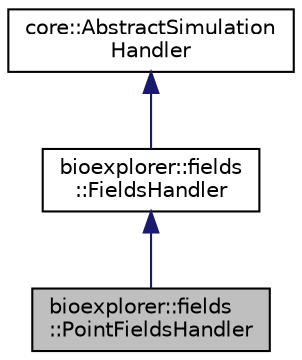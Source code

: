 digraph "bioexplorer::fields::PointFieldsHandler"
{
 // LATEX_PDF_SIZE
  edge [fontname="Helvetica",fontsize="10",labelfontname="Helvetica",labelfontsize="10"];
  node [fontname="Helvetica",fontsize="10",shape=record];
  Node1 [label="bioexplorer::fields\l::PointFieldsHandler",height=0.2,width=0.4,color="black", fillcolor="grey75", style="filled", fontcolor="black",tooltip="The PointFieldsHandler class handles electro-magnetic fields data structures."];
  Node2 -> Node1 [dir="back",color="midnightblue",fontsize="10",style="solid",fontname="Helvetica"];
  Node2 [label="bioexplorer::fields\l::FieldsHandler",height=0.2,width=0.4,color="black", fillcolor="white", style="filled",URL="$d9/d6e/classbioexplorer_1_1fields_1_1FieldsHandler.html",tooltip="The FieldsHandler class handles electro-magnetic fields data structures."];
  Node3 -> Node2 [dir="back",color="midnightblue",fontsize="10",style="solid",fontname="Helvetica"];
  Node3 [label="core::AbstractSimulation\lHandler",height=0.2,width=0.4,color="black", fillcolor="white", style="filled",URL="$d5/d65/classcore_1_1AbstractSimulationHandler.html",tooltip="The AbstractSimulationHandler class handles simulation frames for the current circuit."];
}
